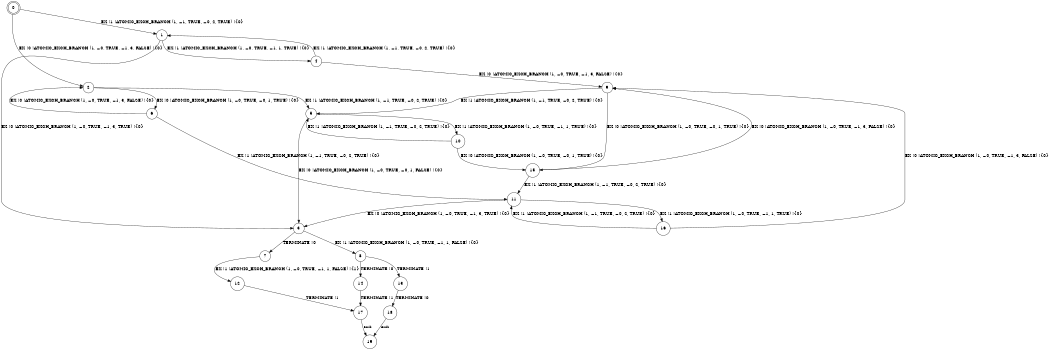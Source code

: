 digraph BCG {
size = "7, 10.5";
center = TRUE;
node [shape = circle];
0 [peripheries = 2];
0 -> 1 [label = "EX !1 !ATOMIC_EXCH_BRANCH (1, +1, TRUE, +0, 2, TRUE) !{0}"];
0 -> 2 [label = "EX !0 !ATOMIC_EXCH_BRANCH (1, +0, TRUE, +1, 3, FALSE) !{0}"];
1 -> 3 [label = "EX !0 !ATOMIC_EXCH_BRANCH (1, +0, TRUE, +1, 3, TRUE) !{0}"];
1 -> 4 [label = "EX !1 !ATOMIC_EXCH_BRANCH (1, +0, TRUE, +1, 1, TRUE) !{0}"];
2 -> 5 [label = "EX !1 !ATOMIC_EXCH_BRANCH (1, +1, TRUE, +0, 2, TRUE) !{0}"];
2 -> 6 [label = "EX !0 !ATOMIC_EXCH_BRANCH (1, +0, TRUE, +0, 1, TRUE) !{0}"];
3 -> 7 [label = "TERMINATE !0"];
3 -> 8 [label = "EX !1 !ATOMIC_EXCH_BRANCH (1, +0, TRUE, +1, 1, FALSE) !{0}"];
4 -> 9 [label = "EX !0 !ATOMIC_EXCH_BRANCH (1, +0, TRUE, +1, 3, FALSE) !{0}"];
4 -> 1 [label = "EX !1 !ATOMIC_EXCH_BRANCH (1, +1, TRUE, +0, 2, TRUE) !{0}"];
5 -> 10 [label = "EX !1 !ATOMIC_EXCH_BRANCH (1, +0, TRUE, +1, 1, TRUE) !{0}"];
5 -> 3 [label = "EX !0 !ATOMIC_EXCH_BRANCH (1, +0, TRUE, +0, 1, FALSE) !{0}"];
6 -> 11 [label = "EX !1 !ATOMIC_EXCH_BRANCH (1, +1, TRUE, +0, 2, TRUE) !{0}"];
6 -> 2 [label = "EX !0 !ATOMIC_EXCH_BRANCH (1, +0, TRUE, +1, 3, FALSE) !{0}"];
7 -> 12 [label = "EX !1 !ATOMIC_EXCH_BRANCH (1, +0, TRUE, +1, 1, FALSE) !{1}"];
8 -> 13 [label = "TERMINATE !1"];
8 -> 14 [label = "TERMINATE !0"];
9 -> 5 [label = "EX !1 !ATOMIC_EXCH_BRANCH (1, +1, TRUE, +0, 2, TRUE) !{0}"];
9 -> 15 [label = "EX !0 !ATOMIC_EXCH_BRANCH (1, +0, TRUE, +0, 1, TRUE) !{0}"];
10 -> 5 [label = "EX !1 !ATOMIC_EXCH_BRANCH (1, +1, TRUE, +0, 2, TRUE) !{0}"];
10 -> 15 [label = "EX !0 !ATOMIC_EXCH_BRANCH (1, +0, TRUE, +0, 1, TRUE) !{0}"];
11 -> 16 [label = "EX !1 !ATOMIC_EXCH_BRANCH (1, +0, TRUE, +1, 1, TRUE) !{0}"];
11 -> 3 [label = "EX !0 !ATOMIC_EXCH_BRANCH (1, +0, TRUE, +1, 3, TRUE) !{0}"];
12 -> 17 [label = "TERMINATE !1"];
13 -> 18 [label = "TERMINATE !0"];
14 -> 17 [label = "TERMINATE !1"];
15 -> 11 [label = "EX !1 !ATOMIC_EXCH_BRANCH (1, +1, TRUE, +0, 2, TRUE) !{0}"];
15 -> 9 [label = "EX !0 !ATOMIC_EXCH_BRANCH (1, +0, TRUE, +1, 3, FALSE) !{0}"];
16 -> 11 [label = "EX !1 !ATOMIC_EXCH_BRANCH (1, +1, TRUE, +0, 2, TRUE) !{0}"];
16 -> 9 [label = "EX !0 !ATOMIC_EXCH_BRANCH (1, +0, TRUE, +1, 3, FALSE) !{0}"];
17 -> 19 [label = "exit"];
18 -> 19 [label = "exit"];
}
